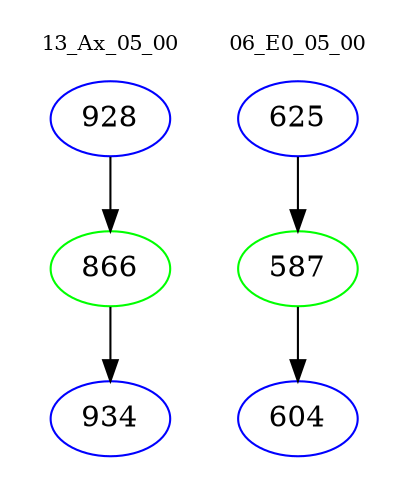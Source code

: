 digraph{
subgraph cluster_0 {
color = white
label = "13_Ax_05_00";
fontsize=10;
T0_928 [label="928", color="blue"]
T0_928 -> T0_866 [color="black"]
T0_866 [label="866", color="green"]
T0_866 -> T0_934 [color="black"]
T0_934 [label="934", color="blue"]
}
subgraph cluster_1 {
color = white
label = "06_E0_05_00";
fontsize=10;
T1_625 [label="625", color="blue"]
T1_625 -> T1_587 [color="black"]
T1_587 [label="587", color="green"]
T1_587 -> T1_604 [color="black"]
T1_604 [label="604", color="blue"]
}
}

